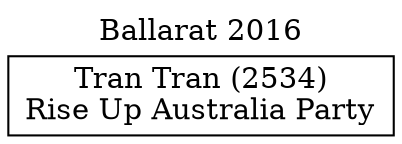 // House preference flow
digraph "Tran Tran (2534)_Ballarat_2016" {
	graph [label="Ballarat 2016" labelloc=t mclimit=10]
	node [shape=box]
	"Tran Tran (2534)" [label="Tran Tran (2534)
Rise Up Australia Party"]
}
